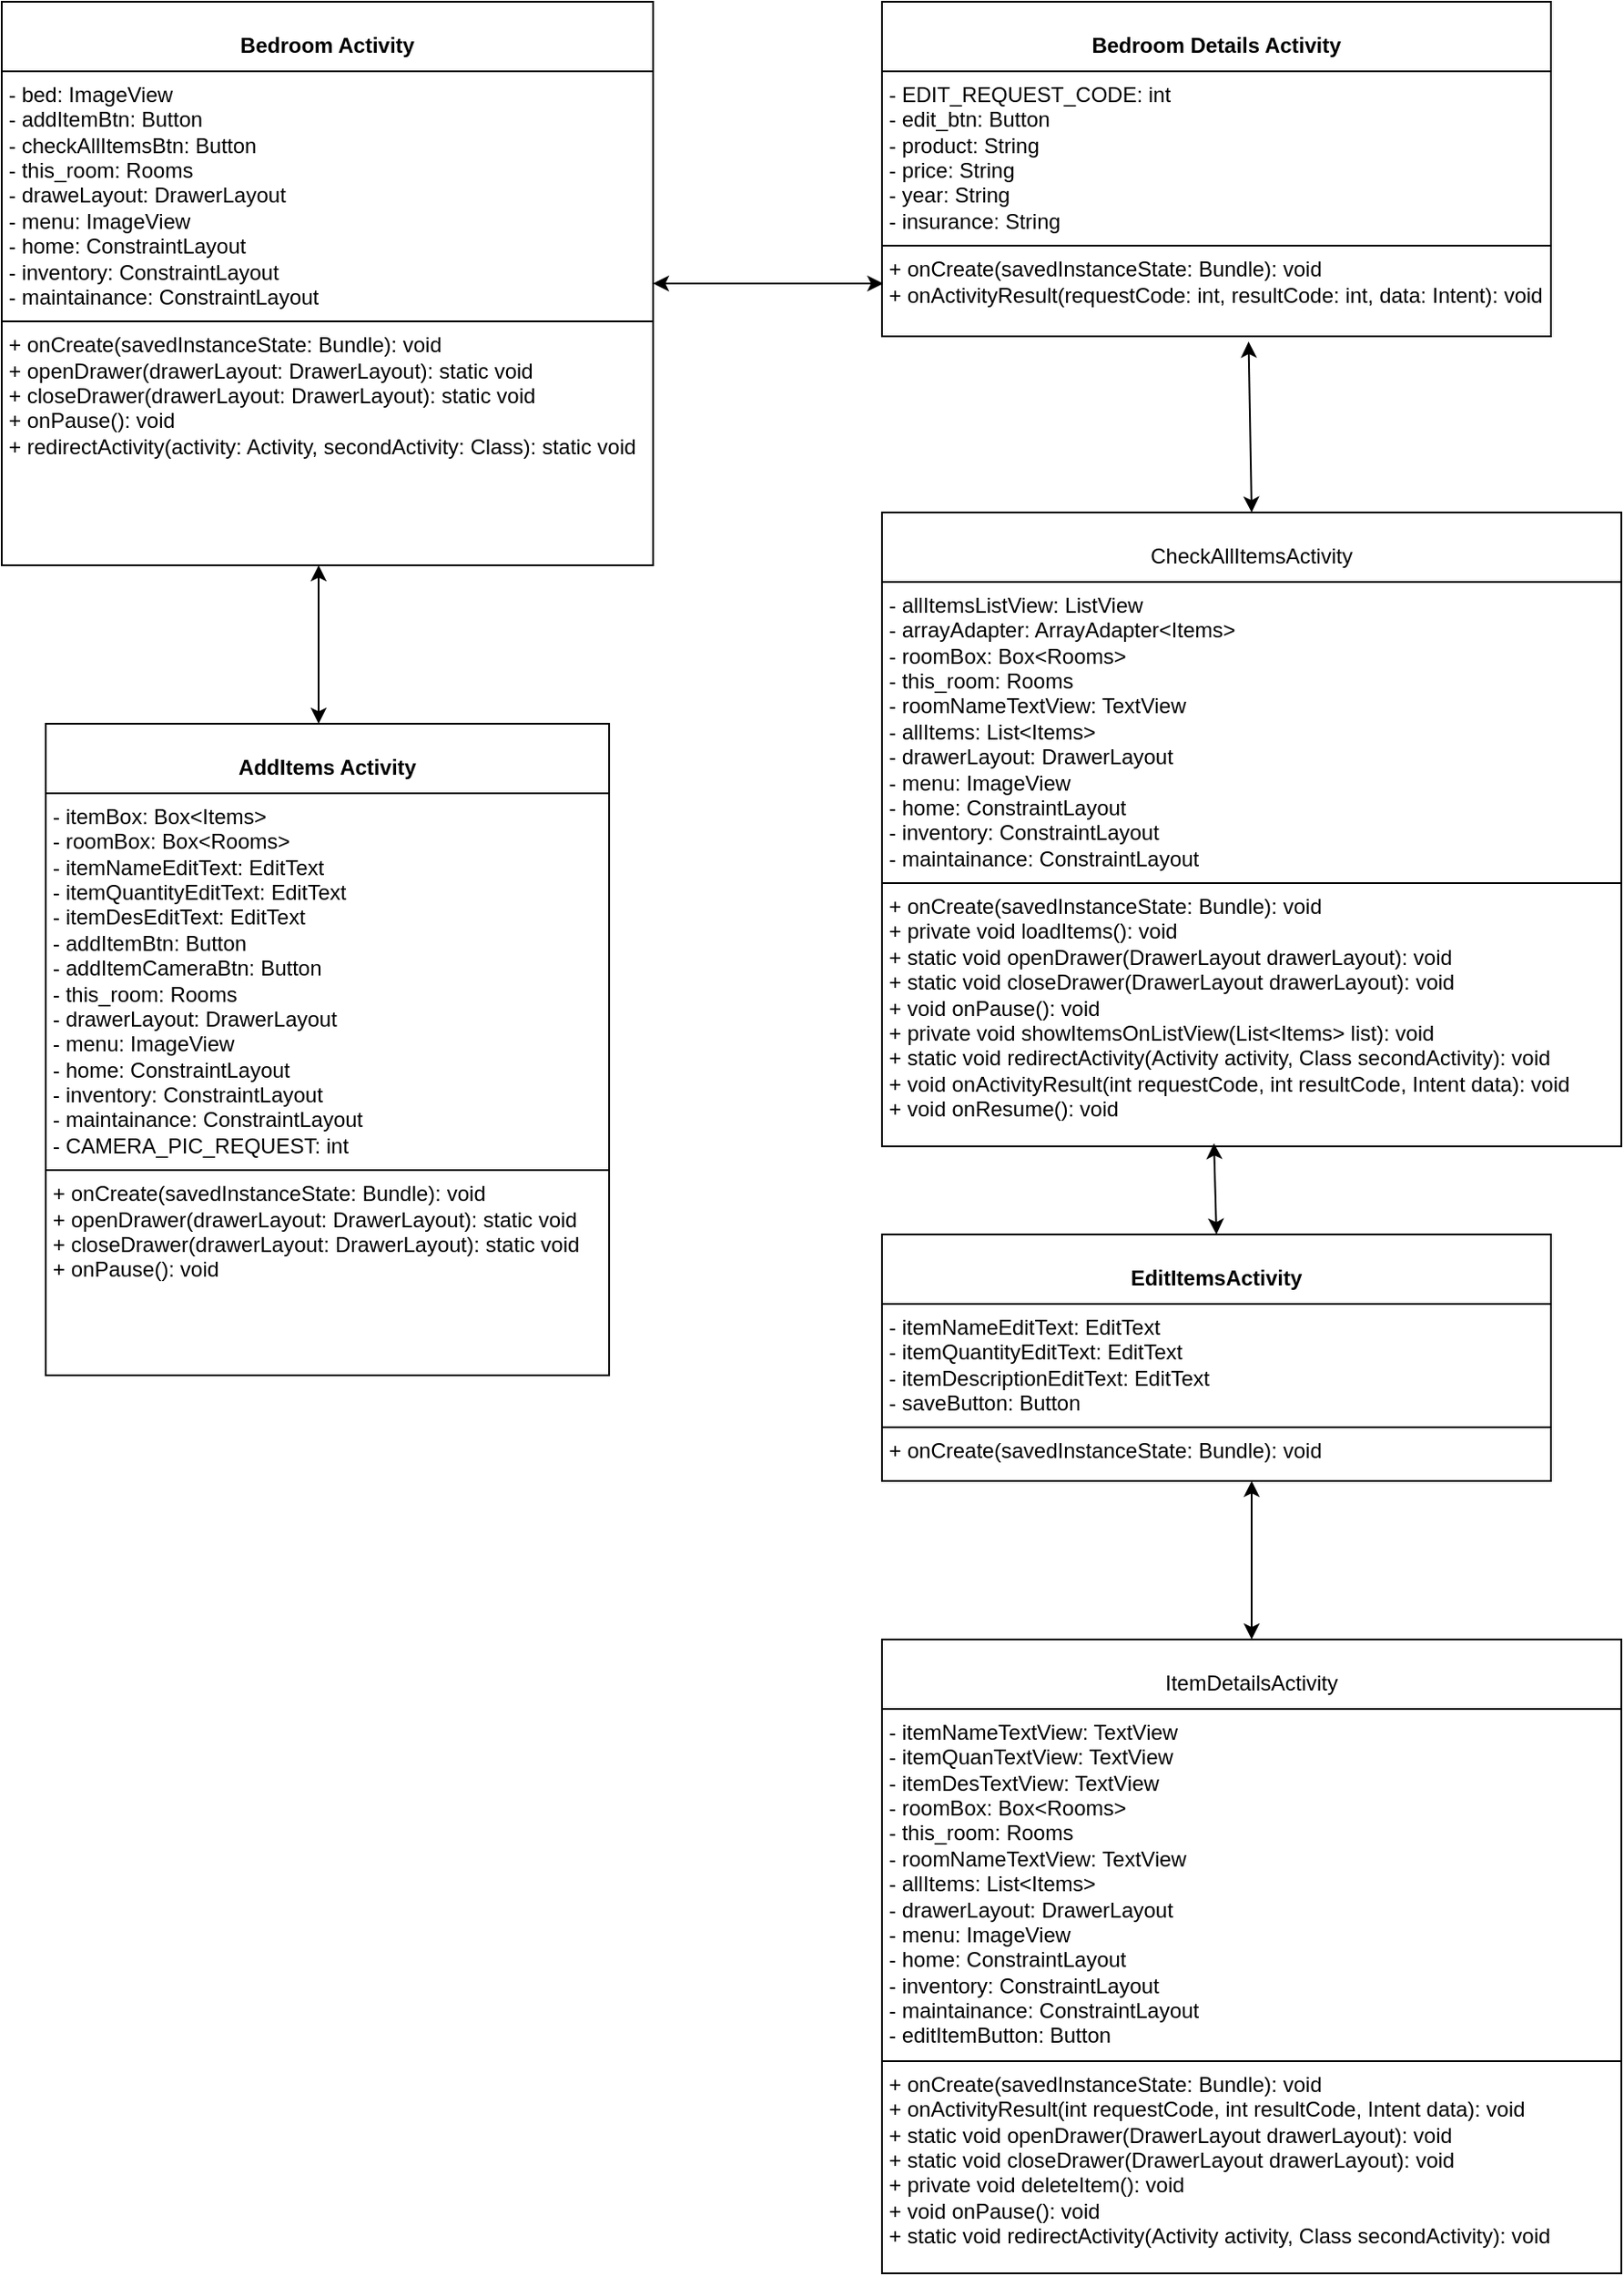 <mxfile version="24.7.17">
  <diagram name="Page-1" id="eoc4MKagsMnlG2iia2Lf">
    <mxGraphModel dx="1050" dy="565" grid="1" gridSize="10" guides="1" tooltips="1" connect="1" arrows="1" fold="1" page="1" pageScale="1" pageWidth="850" pageHeight="1100" math="0" shadow="0">
      <root>
        <mxCell id="0" />
        <mxCell id="1" parent="0" />
        <mxCell id="7I4hs-MUoRhDfMfP-qmd-41" value="&lt;p style=&quot;margin:0px;margin-top:4px;text-align:center;&quot;&gt;&lt;br&gt;&lt;b&gt;Bedroom Activity&lt;/b&gt;&lt;/p&gt;&lt;hr size=&quot;1&quot; style=&quot;border-style:solid;&quot;&gt;&lt;p style=&quot;margin:0px;margin-left:4px;&quot;&gt;- bed: ImageView&lt;br&gt;- addItemBtn: Button&lt;/p&gt;&lt;p style=&quot;margin:0px;margin-left:4px;&quot;&gt;- checkAllItemsBtn: Button&lt;/p&gt;&lt;p style=&quot;margin:0px;margin-left:4px;&quot;&gt;- this_room: Rooms&lt;/p&gt;&lt;p style=&quot;margin:0px;margin-left:4px;&quot;&gt;- draweLayout: DrawerLayout&lt;/p&gt;&lt;p style=&quot;margin:0px;margin-left:4px;&quot;&gt;- menu: ImageView&lt;/p&gt;&lt;p style=&quot;margin:0px;margin-left:4px;&quot;&gt;- home:&amp;nbsp;ConstraintLayout&lt;/p&gt;&lt;p style=&quot;margin:0px;margin-left:4px;&quot;&gt;&lt;span class=&quot;hljs-bullet&quot;&gt;-&lt;/span&gt; &lt;span class=&quot;hljs-attr&quot;&gt;inventory:&lt;/span&gt; &lt;span class=&quot;hljs-string&quot;&gt;ConstraintLayout&lt;/span&gt;&lt;br&gt;&lt;/p&gt;&lt;p style=&quot;margin:0px;margin-left:4px;&quot;&gt;&lt;span class=&quot;hljs-string&quot;&gt;&lt;span class=&quot;hljs-bullet&quot;&gt;-&lt;/span&gt; &lt;span class=&quot;hljs-attr&quot;&gt;maintainance:&lt;/span&gt; &lt;span class=&quot;hljs-string&quot;&gt;ConstraintLayout&lt;/span&gt;&lt;br&gt;&lt;/span&gt;&lt;/p&gt;&lt;hr size=&quot;1&quot; style=&quot;border-style:solid;&quot;&gt;&lt;p style=&quot;margin:0px;margin-left:4px;&quot;&gt;&lt;span class=&quot;hljs-string&quot;&gt;+&lt;/span&gt; &lt;span class=&quot;hljs-string&quot;&gt;onCreate(savedInstanceState:&lt;/span&gt; &lt;span class=&quot;hljs-string&quot;&gt;Bundle):&lt;/span&gt; &lt;span class=&quot;hljs-string&quot;&gt;void&lt;/span&gt;&lt;br&gt;&lt;span class=&quot;hljs-string&quot;&gt;+&lt;/span&gt; &lt;span class=&quot;hljs-string&quot;&gt;openDrawer(drawerLayout:&lt;/span&gt; &lt;span class=&quot;hljs-string&quot;&gt;DrawerLayout):&lt;/span&gt; &lt;span class=&quot;hljs-string&quot;&gt;static&lt;/span&gt; &lt;span class=&quot;hljs-string&quot;&gt;void&lt;/span&gt;&lt;br&gt;&lt;/p&gt;&lt;p style=&quot;margin:0px;margin-left:4px;&quot;&gt;&lt;span class=&quot;hljs-string&quot;&gt;&lt;span class=&quot;hljs-string&quot;&gt;+&lt;/span&gt; &lt;span class=&quot;hljs-string&quot;&gt;closeDrawer(drawerLayout:&lt;/span&gt; &lt;span class=&quot;hljs-string&quot;&gt;DrawerLayout):&lt;/span&gt; &lt;span class=&quot;hljs-string&quot;&gt;static&lt;/span&gt; &lt;span class=&quot;hljs-string&quot;&gt;void&lt;/span&gt;&lt;br&gt;&lt;/span&gt;&lt;/p&gt;&lt;p style=&quot;margin:0px;margin-left:4px;&quot;&gt;&lt;span class=&quot;hljs-string&quot;&gt;&lt;span class=&quot;hljs-string&quot;&gt;&lt;span class=&quot;hljs-string&quot;&gt;+&lt;/span&gt; &lt;span class=&quot;hljs-string&quot;&gt;onPause():&lt;/span&gt; &lt;span class=&quot;hljs-string&quot;&gt;void&lt;/span&gt;&lt;br&gt;&lt;/span&gt;&lt;/span&gt;&lt;/p&gt;&lt;p style=&quot;margin:0px;margin-left:4px;&quot;&gt;&lt;span class=&quot;hljs-string&quot;&gt;&lt;span class=&quot;hljs-string&quot;&gt;&lt;span class=&quot;hljs-string&quot;&gt;&lt;span class=&quot;hljs-string&quot;&gt;+&lt;/span&gt; &lt;span class=&quot;hljs-string&quot;&gt;redirectActivity(activity:&lt;/span&gt; &lt;span class=&quot;hljs-string&quot;&gt;Activity,&lt;/span&gt; &lt;span class=&quot;hljs-attr&quot;&gt;secondActivity:&lt;/span&gt; &lt;span class=&quot;hljs-string&quot;&gt;Class):&lt;/span&gt; &lt;span class=&quot;hljs-string&quot;&gt;static&lt;/span&gt; &lt;span class=&quot;hljs-string&quot;&gt;void&lt;/span&gt;&lt;br&gt;&lt;/span&gt;&lt;/span&gt;&lt;/span&gt;&lt;/p&gt;" style="verticalAlign=top;align=left;overflow=fill;html=1;whiteSpace=wrap;" vertex="1" parent="1">
          <mxGeometry x="140" y="220" width="370" height="320" as="geometry" />
        </mxCell>
        <mxCell id="7I4hs-MUoRhDfMfP-qmd-42" value="" style="endArrow=classic;startArrow=classic;html=1;rounded=0;" edge="1" parent="1">
          <mxGeometry width="50" height="50" relative="1" as="geometry">
            <mxPoint x="320" y="630" as="sourcePoint" />
            <mxPoint x="320" y="540" as="targetPoint" />
          </mxGeometry>
        </mxCell>
        <mxCell id="7I4hs-MUoRhDfMfP-qmd-43" value="&lt;p style=&quot;margin:0px;margin-top:4px;text-align:center;&quot;&gt;&lt;br&gt;&lt;b&gt;AddItems Activity&lt;/b&gt;&lt;/p&gt;&lt;hr size=&quot;1&quot; style=&quot;border-style:solid;&quot;&gt;&lt;p style=&quot;margin:0px;margin-left:4px;&quot;&gt;&lt;span class=&quot;hljs-bullet&quot;&gt;-&lt;/span&gt; &lt;span class=&quot;hljs-attr&quot;&gt;itemBox:&lt;/span&gt; &lt;span class=&quot;hljs-string&quot;&gt;Box&amp;lt;Items&amp;gt;&lt;/span&gt;&lt;br&gt;&lt;/p&gt;&lt;p style=&quot;margin:0px;margin-left:4px;&quot;&gt;&lt;span class=&quot;hljs-string&quot;&gt;&lt;span class=&quot;hljs-bullet&quot;&gt;-&lt;/span&gt; &lt;span class=&quot;hljs-attr&quot;&gt;roomBox:&lt;/span&gt; &lt;span class=&quot;hljs-string&quot;&gt;Box&amp;lt;Rooms&amp;gt;&lt;/span&gt;&lt;br&gt;&lt;/span&gt;&lt;/p&gt;&lt;p style=&quot;margin:0px;margin-left:4px;&quot;&gt;&lt;span class=&quot;hljs-string&quot;&gt;&lt;span class=&quot;hljs-string&quot;&gt;&lt;span class=&quot;hljs-bullet&quot;&gt;-&lt;/span&gt; &lt;span class=&quot;hljs-attr&quot;&gt;itemNameEditText:&lt;/span&gt; &lt;span class=&quot;hljs-string&quot;&gt;EditText&lt;/span&gt;&lt;br&gt;&lt;/span&gt;&lt;/span&gt;&lt;/p&gt;&lt;p style=&quot;margin:0px;margin-left:4px;&quot;&gt;&lt;span class=&quot;hljs-string&quot;&gt;&lt;span class=&quot;hljs-string&quot;&gt;&lt;span class=&quot;hljs-string&quot;&gt;&lt;span class=&quot;hljs-bullet&quot;&gt;-&lt;/span&gt; &lt;span class=&quot;hljs-attr&quot;&gt;itemQuantityEditText:&lt;/span&gt; &lt;span class=&quot;hljs-string&quot;&gt;EditText&lt;/span&gt;&lt;br&gt;&lt;/span&gt;&lt;/span&gt;&lt;/span&gt;&lt;/p&gt;&lt;p style=&quot;margin:0px;margin-left:4px;&quot;&gt;&lt;span class=&quot;hljs-string&quot;&gt;&lt;span class=&quot;hljs-string&quot;&gt;&lt;span class=&quot;hljs-string&quot;&gt;&lt;span class=&quot;hljs-string&quot;&gt;&lt;span class=&quot;hljs-bullet&quot;&gt;-&lt;/span&gt; &lt;span class=&quot;hljs-attr&quot;&gt;itemDesEditText:&lt;/span&gt; &lt;span class=&quot;hljs-string&quot;&gt;EditText&lt;/span&gt;&lt;br&gt;&lt;/span&gt;&lt;/span&gt;&lt;/span&gt;&lt;/span&gt;&lt;/p&gt;&lt;p style=&quot;margin:0px;margin-left:4px;&quot;&gt;&lt;span class=&quot;hljs-string&quot;&gt;&lt;span class=&quot;hljs-string&quot;&gt;&lt;span class=&quot;hljs-string&quot;&gt;&lt;span class=&quot;hljs-string&quot;&gt;&lt;span class=&quot;hljs-string&quot;&gt;&lt;span class=&quot;hljs-bullet&quot;&gt;-&lt;/span&gt; &lt;span class=&quot;hljs-attr&quot;&gt;addItemBtn:&lt;/span&gt; &lt;span class=&quot;hljs-string&quot;&gt;Button&lt;/span&gt;&lt;br&gt;&lt;/span&gt;&lt;/span&gt;&lt;/span&gt;&lt;/span&gt;&lt;/span&gt;&lt;/p&gt;&lt;p style=&quot;margin:0px;margin-left:4px;&quot;&gt;&lt;span class=&quot;hljs-string&quot;&gt;&lt;span class=&quot;hljs-string&quot;&gt;&lt;span class=&quot;hljs-string&quot;&gt;&lt;span class=&quot;hljs-string&quot;&gt;&lt;span class=&quot;hljs-string&quot;&gt;&lt;span class=&quot;hljs-string&quot;&gt;&lt;span class=&quot;hljs-bullet&quot;&gt;-&lt;/span&gt; &lt;span class=&quot;hljs-attr&quot;&gt;addItemCameraBtn:&lt;/span&gt; &lt;span class=&quot;hljs-string&quot;&gt;Button&lt;/span&gt;&lt;br&gt;&lt;/span&gt;&lt;/span&gt;&lt;/span&gt;&lt;/span&gt;&lt;/span&gt;&lt;/span&gt;&lt;/p&gt;&lt;p style=&quot;margin:0px;margin-left:4px;&quot;&gt;&lt;span class=&quot;hljs-string&quot;&gt;&lt;span class=&quot;hljs-string&quot;&gt;&lt;span class=&quot;hljs-string&quot;&gt;&lt;span class=&quot;hljs-string&quot;&gt;&lt;span class=&quot;hljs-string&quot;&gt;&lt;span class=&quot;hljs-string&quot;&gt;&lt;span class=&quot;hljs-string&quot;&gt;&lt;span class=&quot;hljs-bullet&quot;&gt;-&lt;/span&gt; &lt;span class=&quot;hljs-attr&quot;&gt;this_room:&lt;/span&gt; &lt;span class=&quot;hljs-string&quot;&gt;Rooms&lt;/span&gt;&lt;br&gt;&lt;/span&gt;&lt;/span&gt;&lt;/span&gt;&lt;/span&gt;&lt;/span&gt;&lt;/span&gt;&lt;/span&gt;&lt;/p&gt;&lt;p style=&quot;margin:0px;margin-left:4px;&quot;&gt;&lt;span class=&quot;hljs-string&quot;&gt;&lt;span class=&quot;hljs-string&quot;&gt;&lt;span class=&quot;hljs-string&quot;&gt;&lt;span class=&quot;hljs-string&quot;&gt;&lt;span class=&quot;hljs-string&quot;&gt;&lt;span class=&quot;hljs-string&quot;&gt;&lt;span class=&quot;hljs-string&quot;&gt;&lt;span class=&quot;hljs-string&quot;&gt;&lt;span class=&quot;hljs-attr&quot;&gt;- drawerLayout:&lt;/span&gt; &lt;span class=&quot;hljs-string&quot;&gt;DrawerLayout&lt;/span&gt;&lt;br&gt;&lt;/span&gt;&lt;/span&gt;&lt;/span&gt;&lt;/span&gt;&lt;/span&gt;&lt;/span&gt;&lt;/span&gt;&lt;/span&gt;&lt;/p&gt;&lt;p style=&quot;margin:0px;margin-left:4px;&quot;&gt;&lt;span class=&quot;hljs-string&quot;&gt;&lt;span class=&quot;hljs-string&quot;&gt;&lt;span class=&quot;hljs-string&quot;&gt;&lt;span class=&quot;hljs-string&quot;&gt;&lt;span class=&quot;hljs-string&quot;&gt;&lt;span class=&quot;hljs-string&quot;&gt;&lt;span class=&quot;hljs-string&quot;&gt;&lt;span class=&quot;hljs-string&quot;&gt;&lt;span class=&quot;hljs-string&quot;&gt;&lt;span class=&quot;hljs-bullet&quot;&gt;-&lt;/span&gt; &lt;span class=&quot;hljs-attr&quot;&gt;menu:&lt;/span&gt; &lt;span class=&quot;hljs-string&quot;&gt;ImageView&lt;/span&gt;&lt;br&gt;&lt;/span&gt;&lt;/span&gt;&lt;/span&gt;&lt;/span&gt;&lt;/span&gt;&lt;/span&gt;&lt;/span&gt;&lt;/span&gt;&lt;/span&gt;&lt;/p&gt;&lt;p style=&quot;margin:0px;margin-left:4px;&quot;&gt;&lt;span class=&quot;hljs-string&quot;&gt;&lt;span class=&quot;hljs-string&quot;&gt;&lt;span class=&quot;hljs-string&quot;&gt;&lt;span class=&quot;hljs-string&quot;&gt;&lt;span class=&quot;hljs-string&quot;&gt;&lt;span class=&quot;hljs-string&quot;&gt;&lt;span class=&quot;hljs-string&quot;&gt;&lt;span class=&quot;hljs-string&quot;&gt;&lt;span class=&quot;hljs-string&quot;&gt;&lt;span class=&quot;hljs-string&quot;&gt;&lt;span class=&quot;hljs-bullet&quot;&gt;-&lt;/span&gt; &lt;span class=&quot;hljs-attr&quot;&gt;home:&lt;/span&gt; &lt;span class=&quot;hljs-string&quot;&gt;ConstraintLayout&lt;/span&gt;&lt;br&gt;&lt;/span&gt;&lt;/span&gt;&lt;/span&gt;&lt;/span&gt;&lt;/span&gt;&lt;/span&gt;&lt;/span&gt;&lt;/span&gt;&lt;/span&gt;&lt;/span&gt;&lt;/p&gt;&lt;p style=&quot;margin:0px;margin-left:4px;&quot;&gt;&lt;span class=&quot;hljs-string&quot;&gt;&lt;span class=&quot;hljs-string&quot;&gt;&lt;span class=&quot;hljs-string&quot;&gt;&lt;span class=&quot;hljs-string&quot;&gt;&lt;span class=&quot;hljs-string&quot;&gt;&lt;span class=&quot;hljs-string&quot;&gt;&lt;span class=&quot;hljs-string&quot;&gt;&lt;span class=&quot;hljs-string&quot;&gt;&lt;span class=&quot;hljs-string&quot;&gt;&lt;span class=&quot;hljs-string&quot;&gt;&lt;span class=&quot;hljs-string&quot;&gt;&lt;span class=&quot;hljs-bullet&quot;&gt;-&lt;/span&gt; &lt;span class=&quot;hljs-attr&quot;&gt;inventory:&lt;/span&gt; &lt;span class=&quot;hljs-string&quot;&gt;ConstraintLayout&lt;/span&gt;&lt;br&gt;&lt;/span&gt;&lt;/span&gt;&lt;/span&gt;&lt;/span&gt;&lt;/span&gt;&lt;/span&gt;&lt;/span&gt;&lt;/span&gt;&lt;/span&gt;&lt;/span&gt;&lt;/span&gt;&lt;/p&gt;&lt;p style=&quot;margin:0px;margin-left:4px;&quot;&gt;&lt;span class=&quot;hljs-string&quot;&gt;&lt;span class=&quot;hljs-string&quot;&gt;&lt;span class=&quot;hljs-string&quot;&gt;&lt;span class=&quot;hljs-string&quot;&gt;&lt;span class=&quot;hljs-string&quot;&gt;&lt;span class=&quot;hljs-string&quot;&gt;&lt;span class=&quot;hljs-string&quot;&gt;&lt;span class=&quot;hljs-string&quot;&gt;&lt;span class=&quot;hljs-string&quot;&gt;&lt;span class=&quot;hljs-string&quot;&gt;&lt;span class=&quot;hljs-string&quot;&gt;&lt;span class=&quot;hljs-string&quot;&gt;&lt;span class=&quot;hljs-bullet&quot;&gt;-&lt;/span&gt; &lt;span class=&quot;hljs-attr&quot;&gt;maintainance:&lt;/span&gt; &lt;span class=&quot;hljs-string&quot;&gt;ConstraintLayout&lt;/span&gt;&lt;br&gt;&lt;/span&gt;&lt;/span&gt;&lt;/span&gt;&lt;/span&gt;&lt;/span&gt;&lt;/span&gt;&lt;/span&gt;&lt;/span&gt;&lt;/span&gt;&lt;/span&gt;&lt;/span&gt;&lt;/span&gt;&lt;/p&gt;&lt;p style=&quot;margin:0px;margin-left:4px;&quot;&gt;&lt;span class=&quot;hljs-string&quot;&gt;&lt;span class=&quot;hljs-string&quot;&gt;&lt;span class=&quot;hljs-string&quot;&gt;&lt;span class=&quot;hljs-string&quot;&gt;&lt;span class=&quot;hljs-string&quot;&gt;&lt;span class=&quot;hljs-string&quot;&gt;&lt;span class=&quot;hljs-string&quot;&gt;&lt;span class=&quot;hljs-string&quot;&gt;&lt;span class=&quot;hljs-string&quot;&gt;&lt;span class=&quot;hljs-string&quot;&gt;&lt;span class=&quot;hljs-string&quot;&gt;&lt;span class=&quot;hljs-string&quot;&gt;&lt;span class=&quot;hljs-string&quot;&gt;&lt;span class=&quot;hljs-bullet&quot;&gt;-&lt;/span&gt; &lt;span class=&quot;hljs-attr&quot;&gt;CAMERA_PIC_REQUEST:&lt;/span&gt; &lt;span class=&quot;hljs-string&quot;&gt;int&lt;/span&gt;&lt;br&gt;&lt;/span&gt;&lt;/span&gt;&lt;/span&gt;&lt;/span&gt;&lt;/span&gt;&lt;/span&gt;&lt;/span&gt;&lt;/span&gt;&lt;/span&gt;&lt;/span&gt;&lt;/span&gt;&lt;/span&gt;&lt;/span&gt;&lt;/p&gt;&lt;hr size=&quot;1&quot; style=&quot;border-style:solid;&quot;&gt;&lt;p style=&quot;margin:0px;margin-left:4px;&quot;&gt;&lt;span class=&quot;hljs-string&quot;&gt;+&lt;/span&gt; &lt;span class=&quot;hljs-string&quot;&gt;onCreate(savedInstanceState:&lt;/span&gt; &lt;span class=&quot;hljs-string&quot;&gt;Bundle):&lt;/span&gt; &lt;span class=&quot;hljs-string&quot;&gt;void&lt;/span&gt;&lt;br&gt;&lt;/p&gt;&lt;p style=&quot;margin:0px;margin-left:4px;&quot;&gt;&lt;span class=&quot;hljs-string&quot;&gt;&lt;span class=&quot;hljs-string&quot;&gt;+&lt;/span&gt; &lt;span class=&quot;hljs-string&quot;&gt;openDrawer(drawerLayout:&lt;/span&gt; &lt;span class=&quot;hljs-string&quot;&gt;DrawerLayout):&lt;/span&gt; &lt;span class=&quot;hljs-string&quot;&gt;static&lt;/span&gt; &lt;span class=&quot;hljs-string&quot;&gt;void&lt;/span&gt;&lt;br&gt;&lt;/span&gt;&lt;/p&gt;&lt;p style=&quot;margin:0px;margin-left:4px;&quot;&gt;&lt;span class=&quot;hljs-string&quot;&gt;&lt;span class=&quot;hljs-string&quot;&gt;&lt;span class=&quot;hljs-string&quot;&gt;+&lt;/span&gt; &lt;span class=&quot;hljs-string&quot;&gt;closeDrawer(drawerLayout:&lt;/span&gt; &lt;span class=&quot;hljs-string&quot;&gt;DrawerLayout):&lt;/span&gt; &lt;span class=&quot;hljs-string&quot;&gt;static&lt;/span&gt; &lt;span class=&quot;hljs-string&quot;&gt;void&lt;/span&gt;&lt;br&gt;&lt;/span&gt;&lt;/span&gt;&lt;/p&gt;&lt;p style=&quot;margin:0px;margin-left:4px;&quot;&gt;&lt;span class=&quot;hljs-string&quot;&gt;&lt;span class=&quot;hljs-string&quot;&gt;&lt;span class=&quot;hljs-string&quot;&gt;&lt;span class=&quot;hljs-string&quot;&gt;+&lt;/span&gt; &lt;span class=&quot;hljs-string&quot;&gt;onPause():&lt;/span&gt; &lt;span class=&quot;hljs-string&quot;&gt;void&lt;/span&gt;&lt;br&gt;&lt;/span&gt;&lt;/span&gt;&lt;/span&gt;&lt;/p&gt;" style="verticalAlign=top;align=left;overflow=fill;html=1;whiteSpace=wrap;" vertex="1" parent="1">
          <mxGeometry x="165" y="630" width="320" height="370" as="geometry" />
        </mxCell>
        <mxCell id="7I4hs-MUoRhDfMfP-qmd-45" value="&lt;p style=&quot;margin:0px;margin-top:4px;text-align:center;&quot;&gt;&lt;br&gt;&lt;b&gt;Bedroom Details Activity&lt;/b&gt;&lt;/p&gt;&lt;hr size=&quot;1&quot; style=&quot;border-style:solid;&quot;&gt;&lt;p style=&quot;margin:0px;margin-left:4px;&quot;&gt;&lt;span class=&quot;hljs-bullet&quot;&gt;-&lt;/span&gt; &lt;span class=&quot;hljs-attr&quot;&gt;EDIT_REQUEST_CODE:&lt;/span&gt; &lt;span class=&quot;hljs-string&quot;&gt;int&lt;/span&gt;&lt;br&gt;&lt;/p&gt;&lt;p style=&quot;margin:0px;margin-left:4px;&quot;&gt;&lt;span class=&quot;hljs-string&quot;&gt;&lt;span class=&quot;hljs-bullet&quot;&gt;-&lt;/span&gt; &lt;span class=&quot;hljs-attr&quot;&gt;edit_btn:&lt;/span&gt; &lt;span class=&quot;hljs-string&quot;&gt;Button&lt;/span&gt;&lt;br&gt;&lt;/span&gt;&lt;/p&gt;&lt;p style=&quot;margin:0px;margin-left:4px;&quot;&gt;&lt;span class=&quot;hljs-string&quot;&gt;&lt;span class=&quot;hljs-string&quot;&gt;&lt;span class=&quot;hljs-bullet&quot;&gt;-&lt;/span&gt; &lt;span class=&quot;hljs-attr&quot;&gt;product:&lt;/span&gt; &lt;span class=&quot;hljs-string&quot;&gt;String&lt;/span&gt;&lt;br&gt;&lt;/span&gt;&lt;/span&gt;&lt;/p&gt;&lt;p style=&quot;margin:0px;margin-left:4px;&quot;&gt;&lt;span class=&quot;hljs-string&quot;&gt;&lt;span class=&quot;hljs-string&quot;&gt;&lt;span class=&quot;hljs-string&quot;&gt;&lt;span class=&quot;hljs-bullet&quot;&gt;-&lt;/span&gt; &lt;span class=&quot;hljs-attr&quot;&gt;price:&lt;/span&gt; &lt;span class=&quot;hljs-string&quot;&gt;String&lt;/span&gt;&lt;br&gt;&lt;/span&gt;&lt;/span&gt;&lt;/span&gt;&lt;/p&gt;&lt;p style=&quot;margin:0px;margin-left:4px;&quot;&gt;&lt;span class=&quot;hljs-string&quot;&gt;&lt;span class=&quot;hljs-string&quot;&gt;&lt;span class=&quot;hljs-string&quot;&gt;&lt;span class=&quot;hljs-string&quot;&gt;&lt;span class=&quot;hljs-bullet&quot;&gt;-&lt;/span&gt; &lt;span class=&quot;hljs-attr&quot;&gt;year:&lt;/span&gt; &lt;span class=&quot;hljs-string&quot;&gt;String&lt;/span&gt;&lt;br&gt;&lt;/span&gt;&lt;/span&gt;&lt;/span&gt;&lt;/span&gt;&lt;/p&gt;&lt;p style=&quot;margin:0px;margin-left:4px;&quot;&gt;&lt;span class=&quot;hljs-string&quot;&gt;&lt;span class=&quot;hljs-string&quot;&gt;&lt;span class=&quot;hljs-string&quot;&gt;&lt;span class=&quot;hljs-string&quot;&gt;&lt;span class=&quot;hljs-string&quot;&gt;&lt;span class=&quot;hljs-bullet&quot;&gt;-&lt;/span&gt; &lt;span class=&quot;hljs-attr&quot;&gt;insurance:&lt;/span&gt; &lt;span class=&quot;hljs-string&quot;&gt;String&lt;/span&gt;&lt;br&gt;&lt;/span&gt;&lt;/span&gt;&lt;/span&gt;&lt;/span&gt;&lt;/span&gt;&lt;/p&gt;&lt;hr size=&quot;1&quot; style=&quot;border-style:solid;&quot;&gt;&lt;p style=&quot;margin:0px;margin-left:4px;&quot;&gt;&lt;span class=&quot;hljs-string&quot;&gt;+&lt;/span&gt; &lt;span class=&quot;hljs-string&quot;&gt;onCreate(savedInstanceState:&lt;/span&gt; &lt;span class=&quot;hljs-string&quot;&gt;Bundle):&lt;/span&gt; &lt;span class=&quot;hljs-string&quot;&gt;void&lt;/span&gt;&lt;br&gt;&lt;/p&gt;&lt;p style=&quot;margin:0px;margin-left:4px;&quot;&gt;&lt;span class=&quot;hljs-string&quot;&gt;&lt;span class=&quot;hljs-string&quot;&gt;+&lt;/span&gt; &lt;span class=&quot;hljs-string&quot;&gt;onActivityResult(requestCode:&lt;/span&gt; &lt;span class=&quot;hljs-string&quot;&gt;int,&lt;/span&gt; &lt;span class=&quot;hljs-attr&quot;&gt;resultCode:&lt;/span&gt; &lt;span class=&quot;hljs-string&quot;&gt;int,&lt;/span&gt; &lt;span class=&quot;hljs-attr&quot;&gt;data:&lt;/span&gt; &lt;span class=&quot;hljs-string&quot;&gt;Intent):&lt;/span&gt; &lt;span class=&quot;hljs-string&quot;&gt;void&lt;/span&gt;&lt;br&gt;&lt;/span&gt;&lt;/p&gt;" style="verticalAlign=top;align=left;overflow=fill;html=1;whiteSpace=wrap;" vertex="1" parent="1">
          <mxGeometry x="640" y="220" width="380" height="190" as="geometry" />
        </mxCell>
        <mxCell id="7I4hs-MUoRhDfMfP-qmd-48" value="" style="endArrow=classic;startArrow=classic;html=1;rounded=0;" edge="1" parent="1" source="7I4hs-MUoRhDfMfP-qmd-41">
          <mxGeometry width="50" height="50" relative="1" as="geometry">
            <mxPoint x="570" y="430" as="sourcePoint" />
            <mxPoint x="640.711" y="380" as="targetPoint" />
          </mxGeometry>
        </mxCell>
        <mxCell id="7I4hs-MUoRhDfMfP-qmd-56" value="&lt;p style=&quot;margin:0px;margin-top:4px;text-align:center;&quot;&gt;&lt;br&gt;CheckAllItemsActivity&lt;br&gt;&lt;/p&gt;&lt;hr size=&quot;1&quot; style=&quot;border-style:solid;&quot;&gt;&lt;p style=&quot;margin:0px;margin-left:4px;&quot;&gt;&lt;span class=&quot;hljs-bullet&quot;&gt;-&lt;/span&gt; &lt;span class=&quot;hljs-attr&quot;&gt;allItemsListView:&lt;/span&gt; &lt;span class=&quot;hljs-string&quot;&gt;ListView&lt;/span&gt;&lt;/p&gt;&lt;p style=&quot;margin:0px;margin-left:4px;&quot;&gt;&lt;span style=&quot;background-color: initial;&quot; class=&quot;hljs-bullet&quot;&gt;-&lt;/span&gt;&lt;span style=&quot;background-color: initial;&quot;&gt; &lt;/span&gt;&lt;span style=&quot;background-color: initial;&quot; class=&quot;hljs-attr&quot;&gt;arrayAdapter:&lt;/span&gt;&lt;span style=&quot;background-color: initial;&quot;&gt; &lt;/span&gt;&lt;span style=&quot;background-color: initial;&quot; class=&quot;hljs-string&quot;&gt;ArrayAdapter&amp;lt;Items&amp;gt;&lt;/span&gt;&lt;/p&gt;&lt;p style=&quot;margin:0px;margin-left:4px;&quot;&gt;&lt;span style=&quot;background-color: initial;&quot; class=&quot;hljs-string&quot;&gt;&lt;span class=&quot;hljs-bullet&quot;&gt;-&lt;/span&gt; &lt;span class=&quot;hljs-attr&quot;&gt;roomBox:&lt;/span&gt; &lt;span class=&quot;hljs-string&quot;&gt;Box&amp;lt;Rooms&amp;gt;&lt;/span&gt;&lt;br&gt;&lt;/span&gt;&lt;/p&gt;&lt;p style=&quot;margin:0px;margin-left:4px;&quot;&gt;&lt;span style=&quot;background-color: initial;&quot; class=&quot;hljs-string&quot;&gt;&lt;span class=&quot;hljs-string&quot;&gt;&lt;span class=&quot;hljs-bullet&quot;&gt;-&lt;/span&gt; &lt;span class=&quot;hljs-attr&quot;&gt;this_room:&lt;/span&gt; &lt;span class=&quot;hljs-string&quot;&gt;Rooms&lt;/span&gt;&lt;br&gt;&lt;/span&gt;&lt;/span&gt;&lt;/p&gt;&lt;p style=&quot;margin:0px;margin-left:4px;&quot;&gt;&lt;span style=&quot;background-color: initial;&quot; class=&quot;hljs-string&quot;&gt;&lt;span class=&quot;hljs-string&quot;&gt;&lt;span class=&quot;hljs-string&quot;&gt;&lt;span class=&quot;hljs-bullet&quot;&gt;-&lt;/span&gt; &lt;span class=&quot;hljs-attr&quot;&gt;roomNameTextView:&lt;/span&gt; &lt;span class=&quot;hljs-string&quot;&gt;TextView&lt;/span&gt;&lt;br&gt;&lt;/span&gt;&lt;/span&gt;&lt;/span&gt;&lt;/p&gt;&lt;p style=&quot;margin:0px;margin-left:4px;&quot;&gt;&lt;span style=&quot;background-color: initial;&quot; class=&quot;hljs-string&quot;&gt;&lt;span class=&quot;hljs-string&quot;&gt;&lt;span class=&quot;hljs-string&quot;&gt;&lt;span class=&quot;hljs-string&quot;&gt;&lt;span class=&quot;hljs-bullet&quot;&gt;-&lt;/span&gt; &lt;span class=&quot;hljs-attr&quot;&gt;allItems:&lt;/span&gt; &lt;span class=&quot;hljs-string&quot;&gt;List&amp;lt;Items&amp;gt;&lt;/span&gt;&lt;br&gt;&lt;/span&gt;&lt;/span&gt;&lt;/span&gt;&lt;/span&gt;&lt;/p&gt;&lt;p style=&quot;margin:0px;margin-left:4px;&quot;&gt;&lt;span style=&quot;background-color: initial;&quot; class=&quot;hljs-string&quot;&gt;&lt;span class=&quot;hljs-string&quot;&gt;&lt;span class=&quot;hljs-string&quot;&gt;&lt;span class=&quot;hljs-string&quot;&gt;&lt;span class=&quot;hljs-string&quot;&gt;&lt;span class=&quot;hljs-bullet&quot;&gt;-&lt;/span&gt; &lt;span class=&quot;hljs-attr&quot;&gt;drawerLayout:&lt;/span&gt; &lt;span class=&quot;hljs-string&quot;&gt;DrawerLayout&lt;/span&gt;&lt;br&gt;&lt;/span&gt;&lt;/span&gt;&lt;/span&gt;&lt;/span&gt;&lt;/span&gt;&lt;/p&gt;&lt;p style=&quot;margin:0px;margin-left:4px;&quot;&gt;&lt;span style=&quot;background-color: initial;&quot; class=&quot;hljs-string&quot;&gt;&lt;span class=&quot;hljs-string&quot;&gt;&lt;span class=&quot;hljs-string&quot;&gt;&lt;span class=&quot;hljs-string&quot;&gt;&lt;span class=&quot;hljs-string&quot;&gt;&lt;span class=&quot;hljs-string&quot;&gt;&lt;span class=&quot;hljs-bullet&quot;&gt;-&lt;/span&gt; &lt;span class=&quot;hljs-attr&quot;&gt;menu:&lt;/span&gt; &lt;span class=&quot;hljs-string&quot;&gt;ImageView&lt;/span&gt;&lt;br&gt;&lt;/span&gt;&lt;/span&gt;&lt;/span&gt;&lt;/span&gt;&lt;/span&gt;&lt;/span&gt;&lt;/p&gt;&lt;p style=&quot;margin:0px;margin-left:4px;&quot;&gt;&lt;span style=&quot;background-color: initial;&quot; class=&quot;hljs-string&quot;&gt;&lt;span class=&quot;hljs-string&quot;&gt;&lt;span class=&quot;hljs-string&quot;&gt;&lt;span class=&quot;hljs-string&quot;&gt;&lt;span class=&quot;hljs-string&quot;&gt;&lt;span class=&quot;hljs-string&quot;&gt;&lt;span class=&quot;hljs-string&quot;&gt;&lt;span class=&quot;hljs-bullet&quot;&gt;-&lt;/span&gt; &lt;span class=&quot;hljs-attr&quot;&gt;home:&lt;/span&gt; &lt;span class=&quot;hljs-string&quot;&gt;ConstraintLayout&lt;/span&gt;&lt;br&gt;&lt;/span&gt;&lt;/span&gt;&lt;/span&gt;&lt;/span&gt;&lt;/span&gt;&lt;/span&gt;&lt;/span&gt;&lt;/p&gt;&lt;p style=&quot;margin:0px;margin-left:4px;&quot;&gt;&lt;span style=&quot;background-color: initial;&quot; class=&quot;hljs-string&quot;&gt;&lt;span class=&quot;hljs-string&quot;&gt;&lt;span class=&quot;hljs-string&quot;&gt;&lt;span class=&quot;hljs-string&quot;&gt;&lt;span class=&quot;hljs-string&quot;&gt;&lt;span class=&quot;hljs-string&quot;&gt;&lt;span class=&quot;hljs-string&quot;&gt;&lt;span class=&quot;hljs-string&quot;&gt;&lt;span class=&quot;hljs-bullet&quot;&gt;-&lt;/span&gt; &lt;span class=&quot;hljs-attr&quot;&gt;inventory:&lt;/span&gt; &lt;span class=&quot;hljs-string&quot;&gt;ConstraintLayout&lt;/span&gt;&lt;br&gt;&lt;/span&gt;&lt;/span&gt;&lt;/span&gt;&lt;/span&gt;&lt;/span&gt;&lt;/span&gt;&lt;/span&gt;&lt;/span&gt;&lt;/p&gt;&lt;p style=&quot;margin:0px;margin-left:4px;&quot;&gt;&lt;span style=&quot;background-color: initial;&quot; class=&quot;hljs-string&quot;&gt;&lt;span class=&quot;hljs-string&quot;&gt;&lt;span class=&quot;hljs-string&quot;&gt;&lt;span class=&quot;hljs-string&quot;&gt;&lt;span class=&quot;hljs-string&quot;&gt;&lt;span class=&quot;hljs-string&quot;&gt;&lt;span class=&quot;hljs-string&quot;&gt;&lt;span class=&quot;hljs-string&quot;&gt;&lt;span class=&quot;hljs-string&quot;&gt;&lt;span class=&quot;hljs-bullet&quot;&gt;-&lt;/span&gt; &lt;span class=&quot;hljs-attr&quot;&gt;maintainance:&lt;/span&gt; &lt;span class=&quot;hljs-string&quot;&gt;ConstraintLayout&lt;/span&gt;&lt;br&gt;&lt;/span&gt;&lt;/span&gt;&lt;/span&gt;&lt;/span&gt;&lt;/span&gt;&lt;/span&gt;&lt;/span&gt;&lt;/span&gt;&lt;/span&gt;&lt;/p&gt;&lt;hr size=&quot;1&quot; style=&quot;border-style:solid;&quot;&gt;&lt;p style=&quot;margin:0px;margin-left:4px;&quot;&gt;&lt;span class=&quot;hljs-string&quot;&gt;+&lt;/span&gt; &lt;span class=&quot;hljs-string&quot;&gt;onCreate(savedInstanceState:&lt;/span&gt; &lt;span class=&quot;hljs-string&quot;&gt;Bundle):&lt;/span&gt; &lt;span class=&quot;hljs-string&quot;&gt;void&lt;/span&gt;&lt;br&gt;&lt;span class=&quot;hljs-string&quot;&gt;+&lt;/span&gt; &lt;span class=&quot;hljs-string&quot;&gt;private&lt;/span&gt; &lt;span class=&quot;hljs-string&quot;&gt;void&lt;/span&gt; &lt;span class=&quot;hljs-string&quot;&gt;loadItems():&lt;/span&gt; &lt;span class=&quot;hljs-string&quot;&gt;void&lt;/span&gt;&lt;br&gt;&lt;/p&gt;&lt;p style=&quot;margin:0px;margin-left:4px;&quot;&gt;&lt;span class=&quot;hljs-string&quot;&gt;&lt;span class=&quot;hljs-string&quot;&gt;+&lt;/span&gt; &lt;span class=&quot;hljs-string&quot;&gt;static&lt;/span&gt; &lt;span class=&quot;hljs-string&quot;&gt;void&lt;/span&gt; &lt;span class=&quot;hljs-string&quot;&gt;openDrawer(DrawerLayout&lt;/span&gt; &lt;span class=&quot;hljs-string&quot;&gt;drawerLayout):&lt;/span&gt; &lt;span class=&quot;hljs-string&quot;&gt;void&lt;/span&gt;&lt;br&gt;&lt;/span&gt;&lt;/p&gt;&lt;p style=&quot;margin:0px;margin-left:4px;&quot;&gt;&lt;span class=&quot;hljs-string&quot;&gt;&lt;span class=&quot;hljs-string&quot;&gt;&lt;span class=&quot;hljs-string&quot;&gt;+&lt;/span&gt; &lt;span class=&quot;hljs-string&quot;&gt;static&lt;/span&gt; &lt;span class=&quot;hljs-string&quot;&gt;void&lt;/span&gt; &lt;span class=&quot;hljs-string&quot;&gt;closeDrawer(DrawerLayout&lt;/span&gt; &lt;span class=&quot;hljs-string&quot;&gt;drawerLayout):&lt;/span&gt; &lt;span class=&quot;hljs-string&quot;&gt;void&lt;/span&gt;&lt;br&gt;&lt;/span&gt;&lt;/span&gt;&lt;/p&gt;&lt;p style=&quot;margin:0px;margin-left:4px;&quot;&gt;&lt;span class=&quot;hljs-string&quot;&gt;&lt;span class=&quot;hljs-string&quot;&gt;&lt;span class=&quot;hljs-string&quot;&gt;&lt;span class=&quot;hljs-string&quot;&gt;+&lt;/span&gt; &lt;span class=&quot;hljs-string&quot;&gt;void&lt;/span&gt; &lt;span class=&quot;hljs-string&quot;&gt;onPause():&lt;/span&gt; &lt;span class=&quot;hljs-string&quot;&gt;void&lt;/span&gt;&lt;br&gt;&lt;/span&gt;&lt;/span&gt;&lt;/span&gt;&lt;/p&gt;&lt;p style=&quot;margin:0px;margin-left:4px;&quot;&gt;&lt;span class=&quot;hljs-string&quot;&gt;&lt;span class=&quot;hljs-string&quot;&gt;&lt;span class=&quot;hljs-string&quot;&gt;&lt;span class=&quot;hljs-string&quot;&gt;&lt;span class=&quot;hljs-string&quot;&gt;+&lt;/span&gt; &lt;span class=&quot;hljs-string&quot;&gt;private&lt;/span&gt; &lt;span class=&quot;hljs-string&quot;&gt;void&lt;/span&gt; &lt;span class=&quot;hljs-string&quot;&gt;showItemsOnListView(List&amp;lt;Items&amp;gt;&lt;/span&gt; &lt;span class=&quot;hljs-string&quot;&gt;list):&lt;/span&gt; &lt;span class=&quot;hljs-string&quot;&gt;void&lt;/span&gt;&lt;br&gt;&lt;/span&gt;&lt;/span&gt;&lt;/span&gt;&lt;/span&gt;&lt;/p&gt;&lt;p style=&quot;margin:0px;margin-left:4px;&quot;&gt;&lt;span class=&quot;hljs-string&quot;&gt;&lt;span class=&quot;hljs-string&quot;&gt;&lt;span class=&quot;hljs-string&quot;&gt;&lt;span class=&quot;hljs-string&quot;&gt;&lt;span class=&quot;hljs-string&quot;&gt;&lt;span class=&quot;hljs-string&quot;&gt;+&lt;/span&gt; &lt;span class=&quot;hljs-string&quot;&gt;static&lt;/span&gt; &lt;span class=&quot;hljs-string&quot;&gt;void&lt;/span&gt; &lt;span class=&quot;hljs-string&quot;&gt;redirectActivity(Activity&lt;/span&gt; &lt;span class=&quot;hljs-string&quot;&gt;activity,&lt;/span&gt; &lt;span class=&quot;hljs-string&quot;&gt;Class&lt;/span&gt; &lt;span class=&quot;hljs-string&quot;&gt;secondActivity):&lt;/span&gt; &lt;span class=&quot;hljs-string&quot;&gt;void&lt;/span&gt;&lt;br&gt;&lt;/span&gt;&lt;/span&gt;&lt;/span&gt;&lt;/span&gt;&lt;/span&gt;&lt;/p&gt;&lt;p style=&quot;margin:0px;margin-left:4px;&quot;&gt;&lt;span class=&quot;hljs-string&quot;&gt;&lt;span class=&quot;hljs-string&quot;&gt;&lt;span class=&quot;hljs-string&quot;&gt;&lt;span class=&quot;hljs-string&quot;&gt;&lt;span class=&quot;hljs-string&quot;&gt;&lt;span class=&quot;hljs-string&quot;&gt;&lt;span class=&quot;hljs-string&quot;&gt;+&lt;/span&gt; &lt;span class=&quot;hljs-string&quot;&gt;void&lt;/span&gt; &lt;span class=&quot;hljs-string&quot;&gt;onActivityResult(int&lt;/span&gt; &lt;span class=&quot;hljs-string&quot;&gt;requestCode,&lt;/span&gt; &lt;span class=&quot;hljs-string&quot;&gt;int&lt;/span&gt; &lt;span class=&quot;hljs-string&quot;&gt;resultCode,&lt;/span&gt; &lt;span class=&quot;hljs-string&quot;&gt;Intent&lt;/span&gt; &lt;span class=&quot;hljs-string&quot;&gt;data):&lt;/span&gt; &lt;span class=&quot;hljs-string&quot;&gt;void&lt;/span&gt;&lt;br&gt;&lt;/span&gt;&lt;/span&gt;&lt;/span&gt;&lt;/span&gt;&lt;/span&gt;&lt;/span&gt;&lt;/p&gt;&lt;p style=&quot;margin:0px;margin-left:4px;&quot;&gt;&lt;span class=&quot;hljs-string&quot;&gt;&lt;span class=&quot;hljs-string&quot;&gt;&lt;span class=&quot;hljs-string&quot;&gt;&lt;span class=&quot;hljs-string&quot;&gt;&lt;span class=&quot;hljs-string&quot;&gt;&lt;span class=&quot;hljs-string&quot;&gt;&lt;span class=&quot;hljs-string&quot;&gt;&lt;span class=&quot;hljs-string&quot;&gt;+&lt;/span&gt; &lt;span class=&quot;hljs-string&quot;&gt;void&lt;/span&gt; &lt;span class=&quot;hljs-string&quot;&gt;onResume():&lt;/span&gt; &lt;span class=&quot;hljs-string&quot;&gt;void&lt;/span&gt;&lt;br&gt;&lt;/span&gt;&lt;/span&gt;&lt;/span&gt;&lt;/span&gt;&lt;/span&gt;&lt;/span&gt;&lt;/span&gt;&lt;/p&gt;" style="verticalAlign=top;align=left;overflow=fill;html=1;whiteSpace=wrap;" vertex="1" parent="1">
          <mxGeometry x="640" y="510" width="420" height="360" as="geometry" />
        </mxCell>
        <mxCell id="7I4hs-MUoRhDfMfP-qmd-57" value="" style="endArrow=classic;startArrow=classic;html=1;rounded=0;entryX=0.548;entryY=1.016;entryDx=0;entryDy=0;entryPerimeter=0;" edge="1" parent="1" target="7I4hs-MUoRhDfMfP-qmd-45">
          <mxGeometry width="50" height="50" relative="1" as="geometry">
            <mxPoint x="850" y="510" as="sourcePoint" />
            <mxPoint x="900" y="460" as="targetPoint" />
          </mxGeometry>
        </mxCell>
        <mxCell id="7I4hs-MUoRhDfMfP-qmd-58" value="&lt;p style=&quot;margin:0px;margin-top:4px;text-align:center;&quot;&gt;&lt;br&gt;&lt;b&gt;EditItemsActivity&lt;/b&gt;&lt;/p&gt;&lt;hr size=&quot;1&quot; style=&quot;border-style:solid;&quot;&gt;&lt;p style=&quot;margin:0px;margin-left:4px;&quot;&gt;&lt;span class=&quot;hljs-attr&quot;&gt;- itemNameEditText:&lt;/span&gt; &lt;span class=&quot;hljs-string&quot;&gt;EditText&lt;/span&gt;&lt;br&gt;&lt;/p&gt;&lt;p style=&quot;margin:0px;margin-left:4px;&quot;&gt;&lt;span class=&quot;hljs-bullet&quot;&gt;-&lt;/span&gt; &lt;span class=&quot;hljs-attr&quot;&gt;itemQuantityEditText:&lt;/span&gt; &lt;span class=&quot;hljs-string&quot;&gt;EditText&lt;/span&gt;&lt;br&gt;&lt;/p&gt;&lt;p style=&quot;margin:0px;margin-left:4px;&quot;&gt;&lt;span class=&quot;hljs-string&quot;&gt;&lt;span class=&quot;hljs-bullet&quot;&gt;-&lt;/span&gt; &lt;span class=&quot;hljs-attr&quot;&gt;itemDescriptionEditText:&lt;/span&gt; &lt;span class=&quot;hljs-string&quot;&gt;EditText&lt;/span&gt;&lt;br&gt;&lt;/span&gt;&lt;/p&gt;&lt;p style=&quot;margin:0px;margin-left:4px;&quot;&gt;&lt;span class=&quot;hljs-string&quot;&gt;&lt;span class=&quot;hljs-string&quot;&gt;&lt;span class=&quot;hljs-bullet&quot;&gt;-&lt;/span&gt; &lt;span class=&quot;hljs-attr&quot;&gt;saveButton:&lt;/span&gt; &lt;span class=&quot;hljs-string&quot;&gt;Button&lt;/span&gt;&lt;br&gt;&lt;/span&gt;&lt;/span&gt;&lt;/p&gt;&lt;hr size=&quot;1&quot; style=&quot;border-style:solid;&quot;&gt;&lt;p style=&quot;margin:0px;margin-left:4px;&quot;&gt;&lt;span class=&quot;hljs-string&quot;&gt;+&lt;/span&gt; &lt;span class=&quot;hljs-string&quot;&gt;onCreate(savedInstanceState:&lt;/span&gt; &lt;span class=&quot;hljs-string&quot;&gt;Bundle):&lt;/span&gt; &lt;span class=&quot;hljs-string&quot;&gt;void&lt;/span&gt;&lt;br&gt;&lt;/p&gt;" style="verticalAlign=top;align=left;overflow=fill;html=1;whiteSpace=wrap;" vertex="1" parent="1">
          <mxGeometry x="640" y="920" width="380" height="140" as="geometry" />
        </mxCell>
        <mxCell id="7I4hs-MUoRhDfMfP-qmd-59" value="" style="endArrow=classic;startArrow=classic;html=1;rounded=0;entryX=0.449;entryY=0.995;entryDx=0;entryDy=0;entryPerimeter=0;" edge="1" parent="1" target="7I4hs-MUoRhDfMfP-qmd-56">
          <mxGeometry width="50" height="50" relative="1" as="geometry">
            <mxPoint x="830" y="920" as="sourcePoint" />
            <mxPoint x="880" y="870" as="targetPoint" />
          </mxGeometry>
        </mxCell>
        <mxCell id="7I4hs-MUoRhDfMfP-qmd-60" value="&lt;p style=&quot;margin:0px;margin-top:4px;text-align:center;&quot;&gt;&lt;br&gt;&lt;span class=&quot;hljs-string&quot;&gt;ItemDetailsActivity&lt;/span&gt;&lt;br&gt;&lt;/p&gt;&lt;hr size=&quot;1&quot; style=&quot;border-style:solid;&quot;&gt;&lt;p style=&quot;margin:0px;margin-left:4px;&quot;&gt;&lt;span class=&quot;hljs-bullet&quot;&gt;-&lt;/span&gt; &lt;span class=&quot;hljs-attr&quot;&gt;itemNameTextView:&lt;/span&gt; &lt;span class=&quot;hljs-string&quot;&gt;TextView&lt;/span&gt;&lt;br&gt;&lt;/p&gt;&lt;p style=&quot;margin:0px;margin-left:4px;&quot;&gt;&lt;span class=&quot;hljs-string&quot;&gt;&lt;span class=&quot;hljs-bullet&quot;&gt;-&lt;/span&gt; &lt;span class=&quot;hljs-attr&quot;&gt;itemQuanTextView:&lt;/span&gt; &lt;span class=&quot;hljs-string&quot;&gt;TextView&lt;/span&gt;&lt;br&gt;&lt;/span&gt;&lt;/p&gt;&lt;p style=&quot;margin:0px;margin-left:4px;&quot;&gt;&lt;span class=&quot;hljs-string&quot;&gt;&lt;span class=&quot;hljs-string&quot;&gt;&lt;span class=&quot;hljs-bullet&quot;&gt;-&lt;/span&gt; &lt;span class=&quot;hljs-attr&quot;&gt;itemDesTextView:&lt;/span&gt; &lt;span class=&quot;hljs-string&quot;&gt;TextView&lt;/span&gt;&lt;br&gt;&lt;/span&gt;&lt;/span&gt;&lt;/p&gt;&lt;p style=&quot;margin:0px;margin-left:4px;&quot;&gt;&lt;span class=&quot;hljs-string&quot;&gt;&lt;span class=&quot;hljs-string&quot;&gt;&lt;span class=&quot;hljs-string&quot;&gt;&lt;span class=&quot;hljs-bullet&quot;&gt;-&lt;/span&gt;&amp;nbsp;&lt;span style=&quot;background-color: initial;&quot; class=&quot;hljs-attr&quot;&gt;roomBox:&lt;/span&gt;&lt;span style=&quot;background-color: initial;&quot;&gt;&amp;nbsp;&lt;/span&gt;&lt;span style=&quot;background-color: initial;&quot; class=&quot;hljs-string&quot;&gt;Box&amp;lt;Rooms&amp;gt;&lt;/span&gt;&lt;br&gt;&lt;/span&gt;&lt;/span&gt;&lt;/span&gt;&lt;/p&gt;&lt;p style=&quot;margin: 0px 0px 0px 4px;&quot;&gt;&lt;span style=&quot;background-color: initial;&quot; class=&quot;hljs-string&quot;&gt;&lt;span class=&quot;hljs-bullet&quot;&gt;-&lt;/span&gt;&amp;nbsp;&lt;span class=&quot;hljs-attr&quot;&gt;this_room:&lt;/span&gt;&amp;nbsp;&lt;span class=&quot;hljs-string&quot;&gt;Rooms&lt;/span&gt;&lt;br&gt;&lt;/span&gt;&lt;/p&gt;&lt;p style=&quot;margin: 0px 0px 0px 4px;&quot;&gt;&lt;span style=&quot;background-color: initial;&quot; class=&quot;hljs-string&quot;&gt;&lt;span class=&quot;hljs-bullet&quot;&gt;-&lt;/span&gt;&amp;nbsp;&lt;span class=&quot;hljs-attr&quot;&gt;roomNameTextView:&lt;/span&gt;&amp;nbsp;&lt;span class=&quot;hljs-string&quot;&gt;TextView&lt;/span&gt;&lt;br&gt;&lt;/span&gt;&lt;/p&gt;&lt;p style=&quot;margin: 0px 0px 0px 4px;&quot;&gt;&lt;span style=&quot;background-color: initial;&quot; class=&quot;hljs-string&quot;&gt;&lt;span class=&quot;hljs-bullet&quot;&gt;-&lt;/span&gt;&amp;nbsp;&lt;span class=&quot;hljs-attr&quot;&gt;allItems:&lt;/span&gt;&amp;nbsp;&lt;span class=&quot;hljs-string&quot;&gt;List&amp;lt;Items&amp;gt;&lt;/span&gt;&lt;br&gt;&lt;/span&gt;&lt;/p&gt;&lt;p style=&quot;margin: 0px 0px 0px 4px;&quot;&gt;&lt;span style=&quot;background-color: initial;&quot; class=&quot;hljs-string&quot;&gt;&lt;span class=&quot;hljs-bullet&quot;&gt;-&lt;/span&gt;&amp;nbsp;&lt;span class=&quot;hljs-attr&quot;&gt;drawerLayout:&lt;/span&gt;&amp;nbsp;&lt;span class=&quot;hljs-string&quot;&gt;DrawerLayout&lt;/span&gt;&lt;br&gt;&lt;/span&gt;&lt;/p&gt;&lt;p style=&quot;margin: 0px 0px 0px 4px;&quot;&gt;&lt;span style=&quot;background-color: initial;&quot; class=&quot;hljs-string&quot;&gt;&lt;span class=&quot;hljs-bullet&quot;&gt;-&lt;/span&gt;&amp;nbsp;&lt;span class=&quot;hljs-attr&quot;&gt;menu:&lt;/span&gt;&amp;nbsp;&lt;span class=&quot;hljs-string&quot;&gt;ImageView&lt;/span&gt;&lt;br&gt;&lt;/span&gt;&lt;/p&gt;&lt;p style=&quot;margin: 0px 0px 0px 4px;&quot;&gt;&lt;span style=&quot;background-color: initial;&quot; class=&quot;hljs-string&quot;&gt;&lt;span class=&quot;hljs-bullet&quot;&gt;-&lt;/span&gt;&amp;nbsp;&lt;span class=&quot;hljs-attr&quot;&gt;home:&lt;/span&gt;&amp;nbsp;&lt;span class=&quot;hljs-string&quot;&gt;ConstraintLayout&lt;/span&gt;&lt;br&gt;&lt;/span&gt;&lt;/p&gt;&lt;p style=&quot;margin: 0px 0px 0px 4px;&quot;&gt;&lt;span style=&quot;background-color: initial;&quot; class=&quot;hljs-string&quot;&gt;&lt;span class=&quot;hljs-bullet&quot;&gt;-&lt;/span&gt;&amp;nbsp;&lt;span class=&quot;hljs-attr&quot;&gt;inventory:&lt;/span&gt;&amp;nbsp;&lt;span class=&quot;hljs-string&quot;&gt;ConstraintLayout&lt;/span&gt;&lt;br&gt;&lt;/span&gt;&lt;/p&gt;&lt;p style=&quot;margin: 0px 0px 0px 4px;&quot;&gt;&lt;span style=&quot;background-color: initial;&quot; class=&quot;hljs-string&quot;&gt;&lt;span class=&quot;hljs-string&quot;&gt;&lt;span class=&quot;hljs-string&quot;&gt;&lt;span class=&quot;hljs-string&quot;&gt;&lt;span class=&quot;hljs-string&quot;&gt;&lt;span class=&quot;hljs-string&quot;&gt;&lt;span class=&quot;hljs-string&quot;&gt;&lt;span class=&quot;hljs-string&quot;&gt;&lt;span class=&quot;hljs-string&quot;&gt;&lt;span class=&quot;hljs-bullet&quot;&gt;-&lt;/span&gt;&amp;nbsp;&lt;span class=&quot;hljs-attr&quot;&gt;maintainance:&lt;/span&gt;&amp;nbsp;&lt;span class=&quot;hljs-string&quot;&gt;ConstraintLayout&lt;/span&gt;&lt;/span&gt;&lt;/span&gt;&lt;/span&gt;&lt;/span&gt;&lt;/span&gt;&lt;/span&gt;&lt;/span&gt;&lt;/span&gt;&lt;/span&gt;&lt;/p&gt;&lt;p style=&quot;margin: 0px 0px 0px 4px;&quot;&gt;&lt;span style=&quot;background-color: initial;&quot; class=&quot;hljs-string&quot;&gt;&lt;span class=&quot;hljs-string&quot;&gt;&lt;span class=&quot;hljs-string&quot;&gt;&lt;span class=&quot;hljs-string&quot;&gt;&lt;span class=&quot;hljs-string&quot;&gt;&lt;span class=&quot;hljs-string&quot;&gt;&lt;span class=&quot;hljs-string&quot;&gt;&lt;span class=&quot;hljs-string&quot;&gt;&lt;span class=&quot;hljs-string&quot;&gt;&lt;span class=&quot;hljs-string&quot;&gt;- editItemButton: Button&lt;br&gt;&lt;/span&gt;&lt;/span&gt;&lt;/span&gt;&lt;/span&gt;&lt;/span&gt;&lt;/span&gt;&lt;/span&gt;&lt;/span&gt;&lt;/span&gt;&lt;/span&gt;&lt;/p&gt;&lt;hr size=&quot;1&quot; style=&quot;border-style:solid;&quot;&gt;&lt;p style=&quot;margin:0px;margin-left:4px;&quot;&gt;&lt;span class=&quot;hljs-string&quot;&gt;+&lt;/span&gt; &lt;span class=&quot;hljs-string&quot;&gt;onCreate(savedInstanceState:&lt;/span&gt; &lt;span class=&quot;hljs-string&quot;&gt;Bundle):&lt;/span&gt; &lt;span class=&quot;hljs-string&quot;&gt;void&lt;/span&gt;&lt;br&gt;&lt;/p&gt;&lt;p style=&quot;margin:0px;margin-left:4px;&quot;&gt;&lt;span class=&quot;hljs-string&quot;&gt;&lt;span class=&quot;hljs-string&quot;&gt;+&lt;/span&gt; &lt;span class=&quot;hljs-string&quot;&gt;onActivityResult(int&lt;/span&gt; &lt;span class=&quot;hljs-string&quot;&gt;requestCode,&lt;/span&gt; &lt;span class=&quot;hljs-string&quot;&gt;int&lt;/span&gt; &lt;span class=&quot;hljs-string&quot;&gt;resultCode,&lt;/span&gt; &lt;span class=&quot;hljs-string&quot;&gt;Intent&lt;/span&gt; &lt;span class=&quot;hljs-string&quot;&gt;data):&lt;/span&gt; &lt;span class=&quot;hljs-string&quot;&gt;void&lt;/span&gt;&lt;br&gt;&lt;/span&gt;&lt;/p&gt;&lt;p style=&quot;margin:0px;margin-left:4px;&quot;&gt;&lt;span class=&quot;hljs-string&quot;&gt;&lt;span class=&quot;hljs-string&quot;&gt;&lt;span class=&quot;hljs-string&quot;&gt;+&lt;/span&gt; &lt;span class=&quot;hljs-string&quot;&gt;static&lt;/span&gt; &lt;span class=&quot;hljs-string&quot;&gt;void&lt;/span&gt; &lt;span class=&quot;hljs-string&quot;&gt;openDrawer(DrawerLayout&lt;/span&gt; &lt;span class=&quot;hljs-string&quot;&gt;drawerLayout):&lt;/span&gt; &lt;span class=&quot;hljs-string&quot;&gt;void&lt;/span&gt;&lt;br&gt;&lt;/span&gt;&lt;/span&gt;&lt;/p&gt;&lt;p style=&quot;margin:0px;margin-left:4px;&quot;&gt;&lt;span class=&quot;hljs-string&quot;&gt;&lt;span class=&quot;hljs-string&quot;&gt;&lt;span class=&quot;hljs-string&quot;&gt;&lt;span class=&quot;hljs-string&quot;&gt;+&lt;/span&gt; &lt;span class=&quot;hljs-string&quot;&gt;static&lt;/span&gt; &lt;span class=&quot;hljs-string&quot;&gt;void&lt;/span&gt; &lt;span class=&quot;hljs-string&quot;&gt;closeDrawer(DrawerLayout&lt;/span&gt; &lt;span class=&quot;hljs-string&quot;&gt;drawerLayout):&lt;/span&gt; &lt;span class=&quot;hljs-string&quot;&gt;void&lt;/span&gt;&lt;br&gt;&lt;/span&gt;&lt;/span&gt;&lt;/span&gt;&lt;/p&gt;&lt;p style=&quot;margin:0px;margin-left:4px;&quot;&gt;&lt;span class=&quot;hljs-string&quot;&gt;&lt;span class=&quot;hljs-string&quot;&gt;&lt;span class=&quot;hljs-string&quot;&gt;&lt;span class=&quot;hljs-string&quot;&gt;&lt;span class=&quot;hljs-string&quot;&gt;+&lt;/span&gt; &lt;span class=&quot;hljs-string&quot;&gt;private&lt;/span&gt; &lt;span class=&quot;hljs-string&quot;&gt;void&lt;/span&gt; &lt;span class=&quot;hljs-string&quot;&gt;deleteItem():&lt;/span&gt; &lt;span class=&quot;hljs-string&quot;&gt;void&lt;/span&gt;&lt;br&gt;&lt;/span&gt;&lt;/span&gt;&lt;/span&gt;&lt;/span&gt;&lt;/p&gt;&lt;p style=&quot;margin:0px;margin-left:4px;&quot;&gt;&lt;span class=&quot;hljs-string&quot;&gt;&lt;span class=&quot;hljs-string&quot;&gt;&lt;span class=&quot;hljs-string&quot;&gt;&lt;span class=&quot;hljs-string&quot;&gt;&lt;span class=&quot;hljs-string&quot;&gt;&lt;span class=&quot;hljs-string&quot;&gt;+&lt;/span&gt; &lt;span class=&quot;hljs-string&quot;&gt;void&lt;/span&gt; &lt;span class=&quot;hljs-string&quot;&gt;onPause():&lt;/span&gt; &lt;span class=&quot;hljs-string&quot;&gt;void&lt;/span&gt;&lt;br&gt;&lt;/span&gt;&lt;/span&gt;&lt;/span&gt;&lt;/span&gt;&lt;/span&gt;&lt;/p&gt;&lt;p style=&quot;margin:0px;margin-left:4px;&quot;&gt;&lt;span class=&quot;hljs-string&quot;&gt;&lt;span class=&quot;hljs-string&quot;&gt;&lt;span class=&quot;hljs-string&quot;&gt;&lt;span class=&quot;hljs-string&quot;&gt;&lt;span class=&quot;hljs-string&quot;&gt;&lt;span class=&quot;hljs-string&quot;&gt;&lt;span class=&quot;hljs-string&quot;&gt;+&lt;/span&gt; &lt;span class=&quot;hljs-string&quot;&gt;static&lt;/span&gt; &lt;span class=&quot;hljs-string&quot;&gt;void&lt;/span&gt; &lt;span class=&quot;hljs-string&quot;&gt;redirectActivity(Activity&lt;/span&gt; &lt;span class=&quot;hljs-string&quot;&gt;activity,&lt;/span&gt; &lt;span class=&quot;hljs-string&quot;&gt;Class&lt;/span&gt; &lt;span class=&quot;hljs-string&quot;&gt;secondActivity):&lt;/span&gt; &lt;span class=&quot;hljs-string&quot;&gt;void&lt;/span&gt;&lt;br&gt;&lt;/span&gt;&lt;/span&gt;&lt;/span&gt;&lt;/span&gt;&lt;/span&gt;&lt;/span&gt;&lt;/p&gt;" style="verticalAlign=top;align=left;overflow=fill;html=1;whiteSpace=wrap;" vertex="1" parent="1">
          <mxGeometry x="640" y="1150" width="420" height="360" as="geometry" />
        </mxCell>
        <mxCell id="7I4hs-MUoRhDfMfP-qmd-61" value="" style="endArrow=classic;startArrow=classic;html=1;rounded=0;entryX=0.548;entryY=1.007;entryDx=0;entryDy=0;entryPerimeter=0;" edge="1" parent="1" target="7I4hs-MUoRhDfMfP-qmd-58">
          <mxGeometry width="50" height="50" relative="1" as="geometry">
            <mxPoint x="848" y="1060" as="sourcePoint" />
            <mxPoint x="900" y="1090" as="targetPoint" />
          </mxGeometry>
        </mxCell>
        <mxCell id="7I4hs-MUoRhDfMfP-qmd-63" value="" style="endArrow=classic;startArrow=classic;html=1;rounded=0;exitX=0.5;exitY=0;exitDx=0;exitDy=0;" edge="1" parent="1" source="7I4hs-MUoRhDfMfP-qmd-60">
          <mxGeometry width="50" height="50" relative="1" as="geometry">
            <mxPoint x="800" y="1110" as="sourcePoint" />
            <mxPoint x="850" y="1060" as="targetPoint" />
          </mxGeometry>
        </mxCell>
      </root>
    </mxGraphModel>
  </diagram>
</mxfile>
